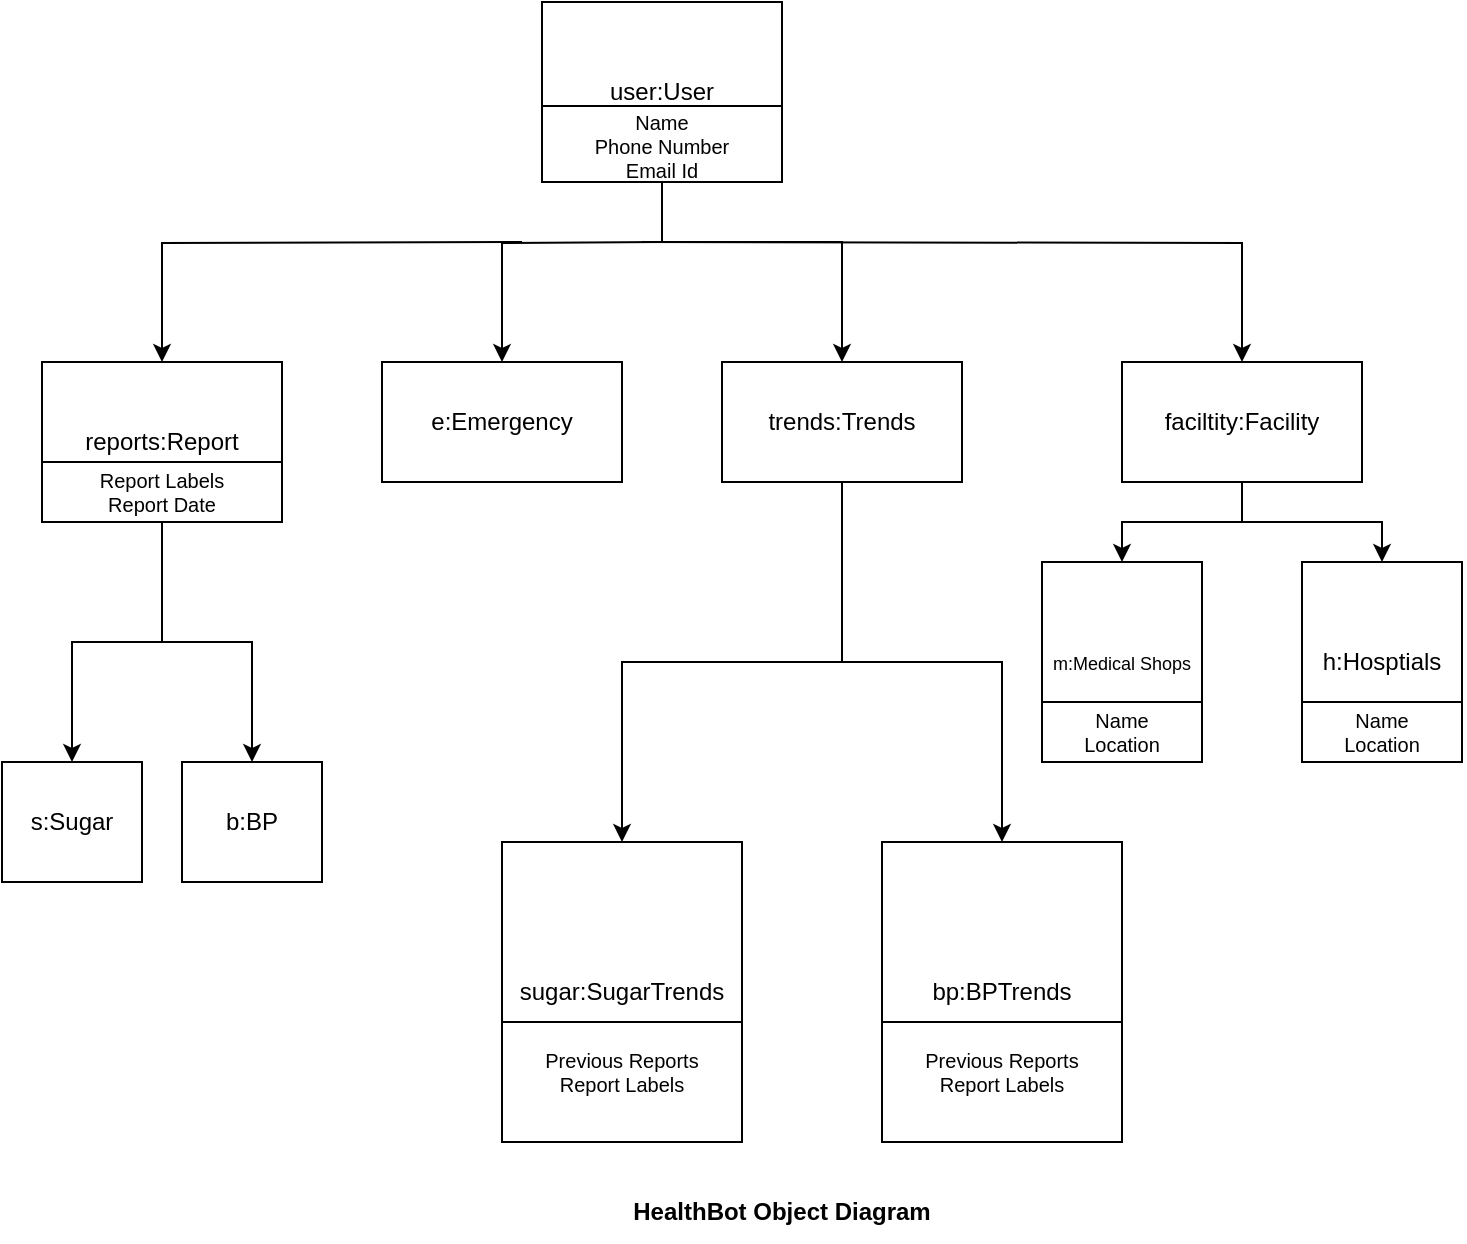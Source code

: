 <mxfile version="15.7.0" type="github">
  <diagram id="iWZFfSqNQOpmOCwamEa_" name="Page-1">
    <mxGraphModel dx="782" dy="368" grid="1" gridSize="10" guides="1" tooltips="1" connect="1" arrows="1" fold="1" page="1" pageScale="1" pageWidth="850" pageHeight="1100" math="0" shadow="0">
      <root>
        <mxCell id="0" />
        <mxCell id="1" parent="0" />
        <mxCell id="5p0G7RZw7-WrblyWdG-P-5" value="" style="edgeStyle=orthogonalEdgeStyle;rounded=0;orthogonalLoop=1;jettySize=auto;html=1;" edge="1" parent="1" target="5p0G7RZw7-WrblyWdG-P-4">
          <mxGeometry relative="1" as="geometry">
            <mxPoint x="370" y="180" as="sourcePoint" />
          </mxGeometry>
        </mxCell>
        <mxCell id="5p0G7RZw7-WrblyWdG-P-7" value="" style="edgeStyle=orthogonalEdgeStyle;rounded=0;orthogonalLoop=1;jettySize=auto;html=1;" edge="1" parent="1" target="5p0G7RZw7-WrblyWdG-P-6">
          <mxGeometry relative="1" as="geometry">
            <mxPoint x="430" y="180" as="sourcePoint" />
          </mxGeometry>
        </mxCell>
        <mxCell id="5p0G7RZw7-WrblyWdG-P-9" value="" style="edgeStyle=orthogonalEdgeStyle;rounded=0;orthogonalLoop=1;jettySize=auto;html=1;" edge="1" parent="1" target="5p0G7RZw7-WrblyWdG-P-8">
          <mxGeometry relative="1" as="geometry">
            <mxPoint x="440" y="180" as="sourcePoint" />
          </mxGeometry>
        </mxCell>
        <mxCell id="5p0G7RZw7-WrblyWdG-P-16" value="" style="edgeStyle=orthogonalEdgeStyle;rounded=0;orthogonalLoop=1;jettySize=auto;html=1;" edge="1" parent="1" source="5p0G7RZw7-WrblyWdG-P-1" target="5p0G7RZw7-WrblyWdG-P-15">
          <mxGeometry relative="1" as="geometry">
            <Array as="points">
              <mxPoint x="440" y="180" />
              <mxPoint x="530" y="180" />
            </Array>
          </mxGeometry>
        </mxCell>
        <mxCell id="5p0G7RZw7-WrblyWdG-P-1" value="user:User" style="rounded=0;whiteSpace=wrap;html=1;" vertex="1" parent="1">
          <mxGeometry x="380" y="60" width="120" height="90" as="geometry" />
        </mxCell>
        <mxCell id="5p0G7RZw7-WrblyWdG-P-11" value="" style="edgeStyle=orthogonalEdgeStyle;rounded=0;orthogonalLoop=1;jettySize=auto;html=1;" edge="1" parent="1" source="5p0G7RZw7-WrblyWdG-P-4" target="5p0G7RZw7-WrblyWdG-P-10">
          <mxGeometry relative="1" as="geometry" />
        </mxCell>
        <mxCell id="5p0G7RZw7-WrblyWdG-P-14" value="" style="edgeStyle=orthogonalEdgeStyle;rounded=0;orthogonalLoop=1;jettySize=auto;html=1;" edge="1" parent="1" source="5p0G7RZw7-WrblyWdG-P-4" target="5p0G7RZw7-WrblyWdG-P-13">
          <mxGeometry relative="1" as="geometry" />
        </mxCell>
        <mxCell id="5p0G7RZw7-WrblyWdG-P-4" value="reports:Report" style="whiteSpace=wrap;html=1;rounded=0;" vertex="1" parent="1">
          <mxGeometry x="130" y="240" width="120" height="80" as="geometry" />
        </mxCell>
        <mxCell id="5p0G7RZw7-WrblyWdG-P-29" value="" style="edgeStyle=orthogonalEdgeStyle;rounded=0;orthogonalLoop=1;jettySize=auto;html=1;" edge="1" parent="1" source="5p0G7RZw7-WrblyWdG-P-6" target="5p0G7RZw7-WrblyWdG-P-28">
          <mxGeometry relative="1" as="geometry" />
        </mxCell>
        <mxCell id="5p0G7RZw7-WrblyWdG-P-31" value="" style="edgeStyle=orthogonalEdgeStyle;rounded=0;orthogonalLoop=1;jettySize=auto;html=1;" edge="1" parent="1" source="5p0G7RZw7-WrblyWdG-P-6" target="5p0G7RZw7-WrblyWdG-P-30">
          <mxGeometry relative="1" as="geometry" />
        </mxCell>
        <mxCell id="5p0G7RZw7-WrblyWdG-P-6" value="faciltity:Facility" style="whiteSpace=wrap;html=1;rounded=0;" vertex="1" parent="1">
          <mxGeometry x="670" y="240" width="120" height="60" as="geometry" />
        </mxCell>
        <mxCell id="5p0G7RZw7-WrblyWdG-P-8" value="e:Emergency" style="rounded=0;whiteSpace=wrap;html=1;" vertex="1" parent="1">
          <mxGeometry x="300" y="240" width="120" height="60" as="geometry" />
        </mxCell>
        <mxCell id="5p0G7RZw7-WrblyWdG-P-10" value="s:Sugar" style="whiteSpace=wrap;html=1;rounded=0;" vertex="1" parent="1">
          <mxGeometry x="110" y="440" width="70" height="60" as="geometry" />
        </mxCell>
        <mxCell id="5p0G7RZw7-WrblyWdG-P-13" value="b:BP" style="whiteSpace=wrap;html=1;rounded=0;" vertex="1" parent="1">
          <mxGeometry x="200" y="440" width="70" height="60" as="geometry" />
        </mxCell>
        <mxCell id="5p0G7RZw7-WrblyWdG-P-19" value="" style="edgeStyle=orthogonalEdgeStyle;rounded=0;orthogonalLoop=1;jettySize=auto;html=1;" edge="1" parent="1" source="5p0G7RZw7-WrblyWdG-P-15" target="5p0G7RZw7-WrblyWdG-P-18">
          <mxGeometry relative="1" as="geometry" />
        </mxCell>
        <mxCell id="5p0G7RZw7-WrblyWdG-P-21" value="" style="edgeStyle=orthogonalEdgeStyle;rounded=0;orthogonalLoop=1;jettySize=auto;html=1;" edge="1" parent="1" source="5p0G7RZw7-WrblyWdG-P-15" target="5p0G7RZw7-WrblyWdG-P-20">
          <mxGeometry relative="1" as="geometry" />
        </mxCell>
        <mxCell id="5p0G7RZw7-WrblyWdG-P-15" value="trends:Trends" style="whiteSpace=wrap;html=1;rounded=0;" vertex="1" parent="1">
          <mxGeometry x="470" y="240" width="120" height="60" as="geometry" />
        </mxCell>
        <mxCell id="5p0G7RZw7-WrblyWdG-P-18" value="sugar:SugarTrends" style="whiteSpace=wrap;html=1;rounded=0;" vertex="1" parent="1">
          <mxGeometry x="360" y="480" width="120" height="150" as="geometry" />
        </mxCell>
        <mxCell id="5p0G7RZw7-WrblyWdG-P-20" value="bp:BPTrends" style="whiteSpace=wrap;html=1;rounded=0;" vertex="1" parent="1">
          <mxGeometry x="550" y="480" width="120" height="150" as="geometry" />
        </mxCell>
        <mxCell id="5p0G7RZw7-WrblyWdG-P-28" value="&lt;font style=&quot;font-size: 9px&quot;&gt;m:Medical Shops&lt;/font&gt;" style="whiteSpace=wrap;html=1;rounded=0;" vertex="1" parent="1">
          <mxGeometry x="630" y="340" width="80" height="100" as="geometry" />
        </mxCell>
        <mxCell id="5p0G7RZw7-WrblyWdG-P-30" value="h:Hosptials" style="whiteSpace=wrap;html=1;rounded=0;" vertex="1" parent="1">
          <mxGeometry x="760" y="340" width="80" height="100" as="geometry" />
        </mxCell>
        <mxCell id="5p0G7RZw7-WrblyWdG-P-33" value="" style="endArrow=none;html=1;rounded=0;fontSize=9;" edge="1" parent="1">
          <mxGeometry width="50" height="50" relative="1" as="geometry">
            <mxPoint x="130" y="290" as="sourcePoint" />
            <mxPoint x="250" y="290" as="targetPoint" />
          </mxGeometry>
        </mxCell>
        <mxCell id="5p0G7RZw7-WrblyWdG-P-34" value="&lt;font style=&quot;font-size: 10px&quot;&gt;Report Labels&lt;br&gt;Report Date&lt;br&gt;&lt;/font&gt;" style="text;html=1;strokeColor=none;fillColor=none;align=center;verticalAlign=middle;whiteSpace=wrap;rounded=0;fontSize=9;" vertex="1" parent="1">
          <mxGeometry x="150" y="300" width="80" height="10" as="geometry" />
        </mxCell>
        <mxCell id="5p0G7RZw7-WrblyWdG-P-35" value="" style="endArrow=none;html=1;rounded=0;fontSize=9;" edge="1" parent="1">
          <mxGeometry width="50" height="50" relative="1" as="geometry">
            <mxPoint x="380" y="112" as="sourcePoint" />
            <mxPoint x="500" y="112" as="targetPoint" />
          </mxGeometry>
        </mxCell>
        <mxCell id="5p0G7RZw7-WrblyWdG-P-36" value="&lt;font style=&quot;font-size: 10px&quot;&gt;Name&lt;br&gt;Phone Number&lt;br&gt;Email Id&lt;br&gt;&lt;/font&gt;" style="text;html=1;strokeColor=none;fillColor=none;align=center;verticalAlign=middle;whiteSpace=wrap;rounded=0;fontSize=9;" vertex="1" parent="1">
          <mxGeometry x="400" y="127" width="80" height="10" as="geometry" />
        </mxCell>
        <mxCell id="5p0G7RZw7-WrblyWdG-P-37" value="" style="endArrow=none;html=1;rounded=0;fontSize=9;" edge="1" parent="1">
          <mxGeometry width="50" height="50" relative="1" as="geometry">
            <mxPoint x="360" y="570" as="sourcePoint" />
            <mxPoint x="480" y="570" as="targetPoint" />
          </mxGeometry>
        </mxCell>
        <mxCell id="5p0G7RZw7-WrblyWdG-P-38" value="" style="endArrow=none;html=1;rounded=0;fontSize=9;" edge="1" parent="1">
          <mxGeometry width="50" height="50" relative="1" as="geometry">
            <mxPoint x="550" y="570" as="sourcePoint" />
            <mxPoint x="670" y="570" as="targetPoint" />
          </mxGeometry>
        </mxCell>
        <mxCell id="5p0G7RZw7-WrblyWdG-P-39" value="&lt;font style=&quot;font-size: 10px&quot;&gt;Previous Reports&lt;br&gt;Report Labels&lt;br&gt;&lt;/font&gt;" style="text;html=1;strokeColor=none;fillColor=none;align=center;verticalAlign=middle;whiteSpace=wrap;rounded=0;fontSize=9;" vertex="1" parent="1">
          <mxGeometry x="380" y="580" width="80" height="30" as="geometry" />
        </mxCell>
        <mxCell id="5p0G7RZw7-WrblyWdG-P-41" value="" style="endArrow=none;html=1;rounded=0;fontSize=9;" edge="1" parent="1">
          <mxGeometry width="50" height="50" relative="1" as="geometry">
            <mxPoint x="630" y="410" as="sourcePoint" />
            <mxPoint x="710" y="410" as="targetPoint" />
          </mxGeometry>
        </mxCell>
        <mxCell id="5p0G7RZw7-WrblyWdG-P-42" value="" style="endArrow=none;html=1;rounded=0;fontSize=9;" edge="1" parent="1">
          <mxGeometry width="50" height="50" relative="1" as="geometry">
            <mxPoint x="760" y="410" as="sourcePoint" />
            <mxPoint x="840" y="410" as="targetPoint" />
          </mxGeometry>
        </mxCell>
        <mxCell id="5p0G7RZw7-WrblyWdG-P-43" value="&lt;font style=&quot;font-size: 10px&quot;&gt;Name&lt;br&gt;Location&lt;br&gt;&lt;/font&gt;" style="text;html=1;strokeColor=none;fillColor=none;align=center;verticalAlign=middle;whiteSpace=wrap;rounded=0;fontSize=9;" vertex="1" parent="1">
          <mxGeometry x="630" y="420" width="80" height="10" as="geometry" />
        </mxCell>
        <mxCell id="5p0G7RZw7-WrblyWdG-P-44" value="&lt;font style=&quot;font-size: 10px&quot;&gt;Name&lt;br&gt;Location&lt;br&gt;&lt;/font&gt;" style="text;html=1;strokeColor=none;fillColor=none;align=center;verticalAlign=middle;whiteSpace=wrap;rounded=0;fontSize=9;" vertex="1" parent="1">
          <mxGeometry x="760" y="420" width="80" height="10" as="geometry" />
        </mxCell>
        <mxCell id="5p0G7RZw7-WrblyWdG-P-45" value="&lt;font style=&quot;font-size: 10px&quot;&gt;Previous Reports&lt;br&gt;Report Labels&lt;br&gt;&lt;/font&gt;" style="text;html=1;strokeColor=none;fillColor=none;align=center;verticalAlign=middle;whiteSpace=wrap;rounded=0;fontSize=9;" vertex="1" parent="1">
          <mxGeometry x="570" y="580" width="80" height="30" as="geometry" />
        </mxCell>
        <mxCell id="5p0G7RZw7-WrblyWdG-P-46" value="&lt;font style=&quot;font-size: 12px&quot;&gt;&lt;b&gt;HealthBot Object Diagram&lt;/b&gt;&lt;/font&gt;" style="text;html=1;strokeColor=none;fillColor=none;align=center;verticalAlign=middle;whiteSpace=wrap;rounded=0;fontSize=10;" vertex="1" parent="1">
          <mxGeometry x="410" y="650" width="180" height="30" as="geometry" />
        </mxCell>
      </root>
    </mxGraphModel>
  </diagram>
</mxfile>
